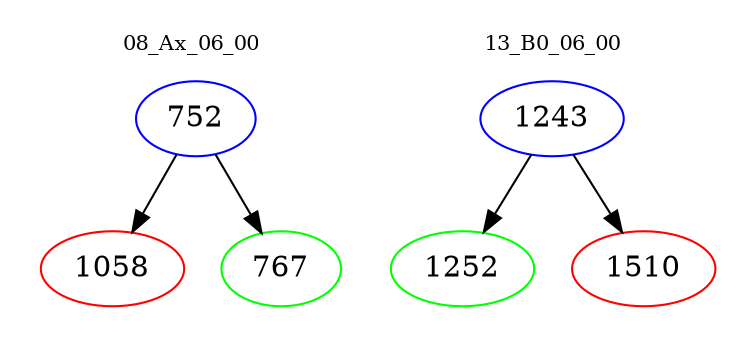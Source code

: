 digraph{
subgraph cluster_0 {
color = white
label = "08_Ax_06_00";
fontsize=10;
T0_752 [label="752", color="blue"]
T0_752 -> T0_1058 [color="black"]
T0_1058 [label="1058", color="red"]
T0_752 -> T0_767 [color="black"]
T0_767 [label="767", color="green"]
}
subgraph cluster_1 {
color = white
label = "13_B0_06_00";
fontsize=10;
T1_1243 [label="1243", color="blue"]
T1_1243 -> T1_1252 [color="black"]
T1_1252 [label="1252", color="green"]
T1_1243 -> T1_1510 [color="black"]
T1_1510 [label="1510", color="red"]
}
}
